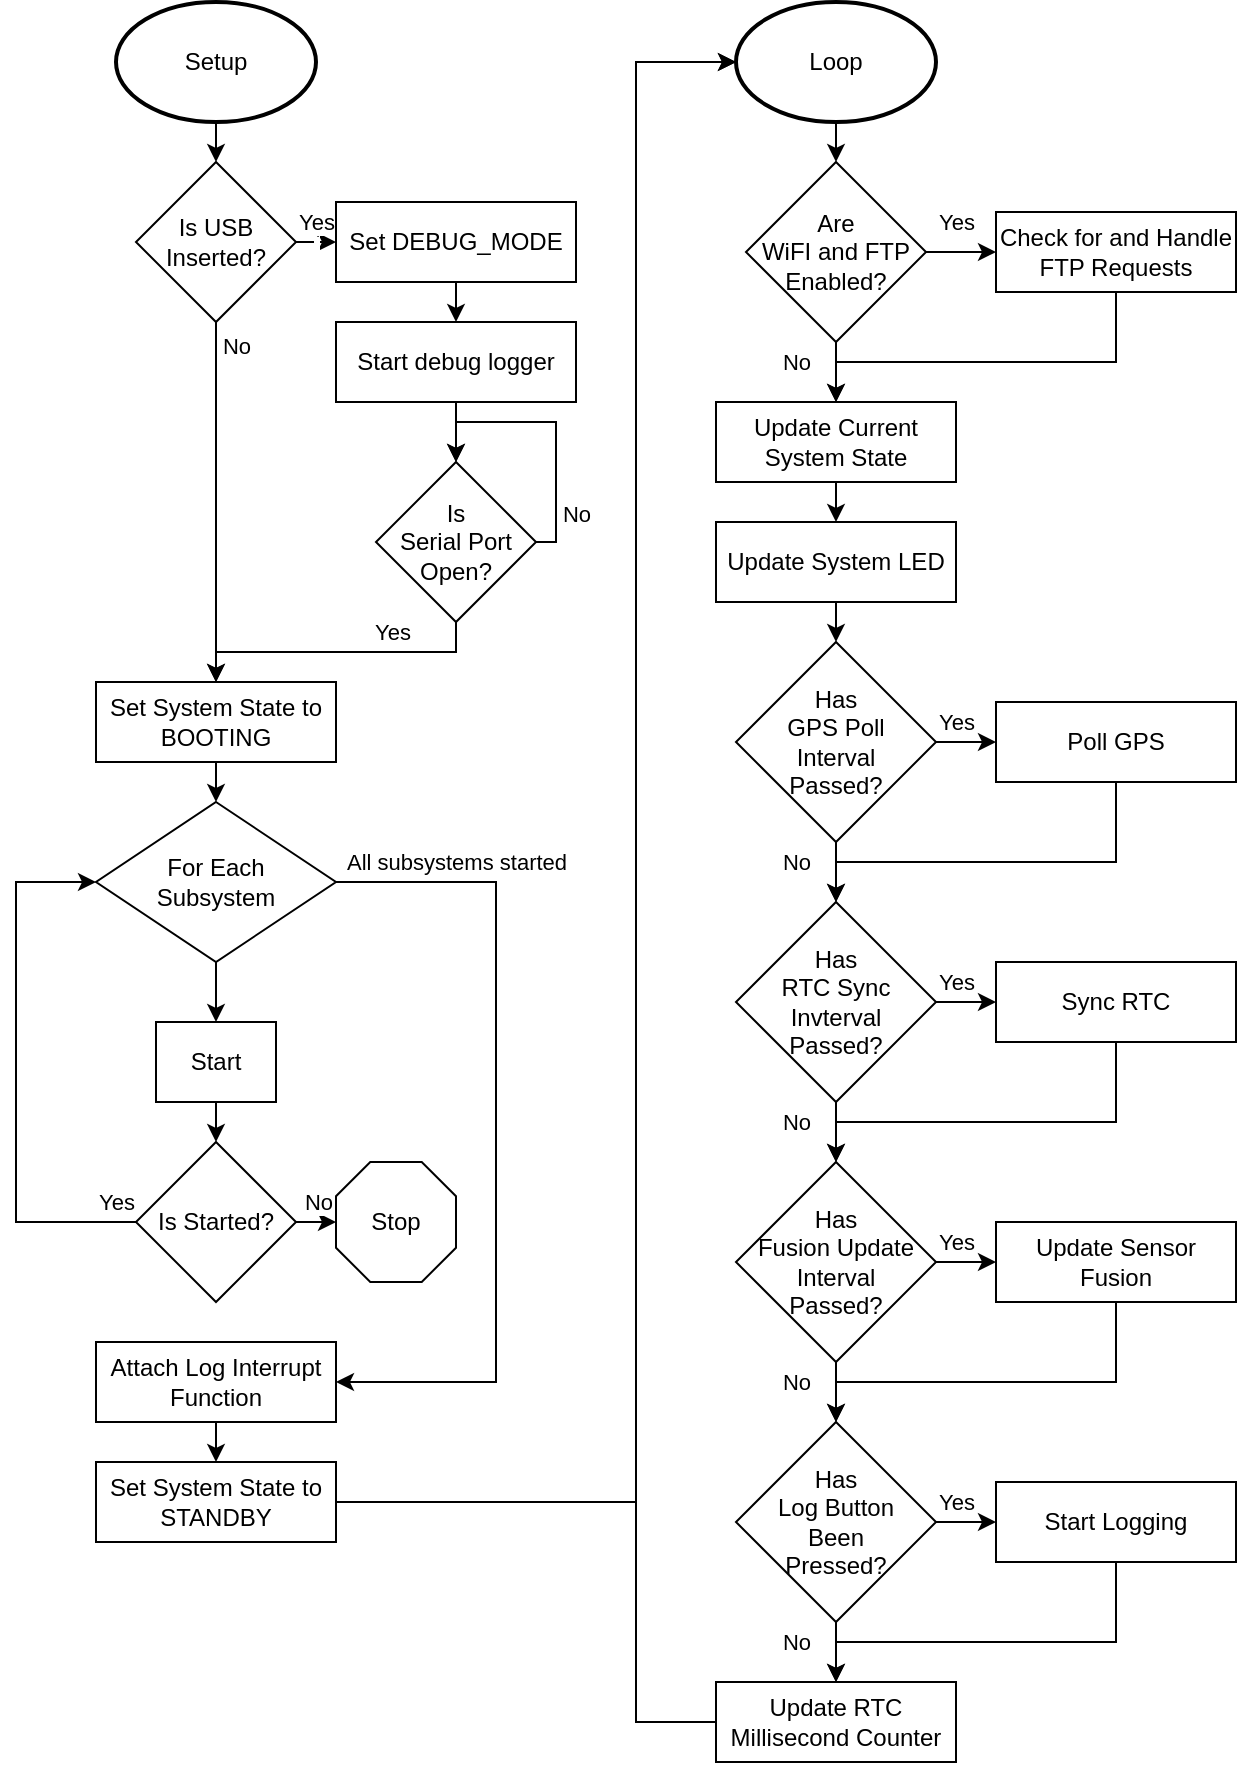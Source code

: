 <mxfile>
    <diagram id="0aIJEmylRXoN_04aA8cD" name="Page-1">
        <mxGraphModel dx="560" dy="1312" grid="1" gridSize="10" guides="1" tooltips="1" connect="1" arrows="1" fold="1" page="1" pageScale="1" pageWidth="850" pageHeight="1100" math="0" shadow="0">
            <root>
                <mxCell id="0"/>
                <mxCell id="1" parent="0"/>
                <mxCell id="6" style="edgeStyle=none;html=1;exitX=0.5;exitY=1;exitDx=0;exitDy=0;exitPerimeter=0;entryX=0.5;entryY=0;entryDx=0;entryDy=0;" edge="1" parent="1" source="3" target="5">
                    <mxGeometry relative="1" as="geometry"/>
                </mxCell>
                <mxCell id="3" value="Setup" style="strokeWidth=2;html=1;shape=mxgraph.flowchart.start_1;whiteSpace=wrap;fontStyle=0" vertex="1" parent="1">
                    <mxGeometry x="180" y="10" width="100" height="60" as="geometry"/>
                </mxCell>
                <mxCell id="11" style="edgeStyle=none;html=1;exitX=0.5;exitY=1;exitDx=0;exitDy=0;entryX=0.5;entryY=0;entryDx=0;entryDy=0;" edge="1" parent="1" source="5" target="10">
                    <mxGeometry relative="1" as="geometry"/>
                </mxCell>
                <mxCell id="22" value="No" style="edgeLabel;html=1;align=center;verticalAlign=middle;resizable=0;points=[];rotation=0;" vertex="1" connectable="0" parent="11">
                    <mxGeometry x="-0.765" y="-1" relative="1" as="geometry">
                        <mxPoint x="11" y="-9" as="offset"/>
                    </mxGeometry>
                </mxCell>
                <mxCell id="23" value="`" style="edgeStyle=orthogonalEdgeStyle;rounded=0;html=1;exitX=1;exitY=0.5;exitDx=0;exitDy=0;entryX=0;entryY=0.5;entryDx=0;entryDy=0;" edge="1" parent="1" source="5" target="7">
                    <mxGeometry relative="1" as="geometry"/>
                </mxCell>
                <mxCell id="24" value="Yes" style="edgeLabel;html=1;align=center;verticalAlign=middle;resizable=0;points=[];" vertex="1" connectable="0" parent="23">
                    <mxGeometry x="-0.746" relative="1" as="geometry">
                        <mxPoint x="7" y="-10" as="offset"/>
                    </mxGeometry>
                </mxCell>
                <mxCell id="5" value="Is USB Inserted?" style="rhombus;whiteSpace=wrap;html=1;" vertex="1" parent="1">
                    <mxGeometry x="190" y="90" width="80" height="80" as="geometry"/>
                </mxCell>
                <mxCell id="25" style="edgeStyle=orthogonalEdgeStyle;rounded=0;html=1;exitX=0.5;exitY=1;exitDx=0;exitDy=0;entryX=0.5;entryY=0;entryDx=0;entryDy=0;" edge="1" parent="1" source="7" target="8">
                    <mxGeometry relative="1" as="geometry"/>
                </mxCell>
                <mxCell id="7" value="Set DEBUG_MODE" style="rounded=0;whiteSpace=wrap;html=1;" vertex="1" parent="1">
                    <mxGeometry x="290" y="110" width="120" height="40" as="geometry"/>
                </mxCell>
                <mxCell id="13" style="edgeStyle=orthogonalEdgeStyle;rounded=0;html=1;exitX=0.5;exitY=1;exitDx=0;exitDy=0;entryX=0.5;entryY=0;entryDx=0;entryDy=0;" edge="1" parent="1" source="8" target="9">
                    <mxGeometry relative="1" as="geometry"/>
                </mxCell>
                <mxCell id="8" value="Start debug logger" style="rounded=0;whiteSpace=wrap;html=1;" vertex="1" parent="1">
                    <mxGeometry x="290" y="170" width="120" height="40" as="geometry"/>
                </mxCell>
                <mxCell id="12" style="edgeStyle=orthogonalEdgeStyle;html=1;exitX=0.5;exitY=1;exitDx=0;exitDy=0;entryX=0.5;entryY=0;entryDx=0;entryDy=0;rounded=0;" edge="1" parent="1" source="9" target="10">
                    <mxGeometry relative="1" as="geometry"/>
                </mxCell>
                <mxCell id="21" value="Yes" style="edgeLabel;html=1;align=center;verticalAlign=middle;resizable=0;points=[];" vertex="1" connectable="0" parent="12">
                    <mxGeometry x="0.374" relative="1" as="geometry">
                        <mxPoint x="56" y="-10" as="offset"/>
                    </mxGeometry>
                </mxCell>
                <mxCell id="9" value="Is &lt;br&gt;Serial Port Open?" style="rhombus;whiteSpace=wrap;html=1;" vertex="1" parent="1">
                    <mxGeometry x="310" y="240" width="80" height="80" as="geometry"/>
                </mxCell>
                <mxCell id="37" style="edgeStyle=orthogonalEdgeStyle;rounded=0;html=1;exitX=0.5;exitY=1;exitDx=0;exitDy=0;entryX=0.5;entryY=0;entryDx=0;entryDy=0;" edge="1" parent="1" source="10" target="28">
                    <mxGeometry relative="1" as="geometry"/>
                </mxCell>
                <mxCell id="10" value="Set System State to BOOTING" style="rounded=0;whiteSpace=wrap;html=1;" vertex="1" parent="1">
                    <mxGeometry x="170" y="350" width="120" height="40" as="geometry"/>
                </mxCell>
                <mxCell id="18" style="edgeStyle=orthogonalEdgeStyle;html=1;exitX=1;exitY=0.5;exitDx=0;exitDy=0;rounded=0;entryX=0.5;entryY=0;entryDx=0;entryDy=0;" edge="1" parent="1" source="9" target="9">
                    <mxGeometry relative="1" as="geometry">
                        <mxPoint x="360" y="320" as="sourcePoint"/>
                        <mxPoint x="400" y="230" as="targetPoint"/>
                        <Array as="points">
                            <mxPoint x="400" y="280"/>
                            <mxPoint x="400" y="220"/>
                            <mxPoint x="350" y="220"/>
                        </Array>
                    </mxGeometry>
                </mxCell>
                <mxCell id="20" value="No" style="edgeLabel;html=1;align=center;verticalAlign=middle;resizable=0;points=[];" vertex="1" connectable="0" parent="18">
                    <mxGeometry x="-0.563" y="-1" relative="1" as="geometry">
                        <mxPoint x="9" y="6" as="offset"/>
                    </mxGeometry>
                </mxCell>
                <mxCell id="44" style="edgeStyle=orthogonalEdgeStyle;rounded=0;html=1;exitX=0.5;exitY=1;exitDx=0;exitDy=0;entryX=0.5;entryY=0;entryDx=0;entryDy=0;" edge="1" parent="1" source="28" target="38">
                    <mxGeometry relative="1" as="geometry"/>
                </mxCell>
                <mxCell id="51" style="edgeStyle=orthogonalEdgeStyle;rounded=0;html=1;exitX=1;exitY=0.5;exitDx=0;exitDy=0;entryX=1;entryY=0.5;entryDx=0;entryDy=0;" edge="1" parent="1" source="28" target="50">
                    <mxGeometry relative="1" as="geometry">
                        <Array as="points">
                            <mxPoint x="370" y="450"/>
                            <mxPoint x="370" y="700"/>
                        </Array>
                    </mxGeometry>
                </mxCell>
                <mxCell id="106" value="All subsystems started" style="edgeLabel;html=1;align=center;verticalAlign=middle;resizable=0;points=[];" vertex="1" connectable="0" parent="51">
                    <mxGeometry x="-0.957" relative="1" as="geometry">
                        <mxPoint x="51" y="-10" as="offset"/>
                    </mxGeometry>
                </mxCell>
                <mxCell id="28" value="For Each &lt;br&gt;Subsystem" style="rhombus;whiteSpace=wrap;html=1;" vertex="1" parent="1">
                    <mxGeometry x="170" y="410" width="120" height="80" as="geometry"/>
                </mxCell>
                <mxCell id="33" value="Stop" style="whiteSpace=wrap;html=1;shape=mxgraph.basic.octagon2;align=center;verticalAlign=middle;dx=8.57;" vertex="1" parent="1">
                    <mxGeometry x="290" y="590" width="60" height="60" as="geometry"/>
                </mxCell>
                <mxCell id="48" style="edgeStyle=orthogonalEdgeStyle;rounded=0;html=1;exitX=0.5;exitY=1;exitDx=0;exitDy=0;entryX=0.5;entryY=0;entryDx=0;entryDy=0;" edge="1" parent="1" source="38" target="46">
                    <mxGeometry relative="1" as="geometry"/>
                </mxCell>
                <mxCell id="38" value="Start" style="rounded=0;whiteSpace=wrap;html=1;" vertex="1" parent="1">
                    <mxGeometry x="200" y="520" width="60" height="40" as="geometry"/>
                </mxCell>
                <mxCell id="68" style="edgeStyle=orthogonalEdgeStyle;rounded=0;html=1;exitX=1;exitY=0.5;exitDx=0;exitDy=0;entryX=0;entryY=0.5;entryDx=0;entryDy=0;entryPerimeter=0;" edge="1" parent="1" source="39" target="40">
                    <mxGeometry relative="1" as="geometry">
                        <Array as="points">
                            <mxPoint x="440" y="760"/>
                            <mxPoint x="440" y="40"/>
                        </Array>
                    </mxGeometry>
                </mxCell>
                <mxCell id="39" value="Set System State to STANDBY" style="rounded=0;whiteSpace=wrap;html=1;" vertex="1" parent="1">
                    <mxGeometry x="170" y="740" width="120" height="40" as="geometry"/>
                </mxCell>
                <mxCell id="57" style="edgeStyle=orthogonalEdgeStyle;rounded=0;html=1;exitX=0.5;exitY=1;exitDx=0;exitDy=0;exitPerimeter=0;entryX=0.5;entryY=0;entryDx=0;entryDy=0;" edge="1" parent="1" source="40" target="54">
                    <mxGeometry relative="1" as="geometry"/>
                </mxCell>
                <mxCell id="40" value="Loop" style="strokeWidth=2;html=1;shape=mxgraph.flowchart.start_1;whiteSpace=wrap;fontStyle=0" vertex="1" parent="1">
                    <mxGeometry x="490" y="10" width="100" height="60" as="geometry"/>
                </mxCell>
                <mxCell id="47" style="edgeStyle=orthogonalEdgeStyle;rounded=0;html=1;exitX=1;exitY=0.5;exitDx=0;exitDy=0;entryX=0;entryY=0.5;entryDx=0;entryDy=0;entryPerimeter=0;" edge="1" parent="1" source="46" target="33">
                    <mxGeometry relative="1" as="geometry"/>
                </mxCell>
                <mxCell id="104" value="No" style="edgeLabel;html=1;align=center;verticalAlign=middle;resizable=0;points=[];" vertex="1" connectable="0" parent="47">
                    <mxGeometry x="-0.756" relative="1" as="geometry">
                        <mxPoint x="8" y="-10" as="offset"/>
                    </mxGeometry>
                </mxCell>
                <mxCell id="49" style="edgeStyle=orthogonalEdgeStyle;rounded=0;html=1;exitX=0;exitY=0.5;exitDx=0;exitDy=0;entryX=0;entryY=0.5;entryDx=0;entryDy=0;" edge="1" parent="1" source="46" target="28">
                    <mxGeometry relative="1" as="geometry">
                        <Array as="points">
                            <mxPoint x="130" y="620"/>
                            <mxPoint x="130" y="450"/>
                        </Array>
                    </mxGeometry>
                </mxCell>
                <mxCell id="105" value="Yes" style="edgeLabel;html=1;align=center;verticalAlign=middle;resizable=0;points=[];" vertex="1" connectable="0" parent="49">
                    <mxGeometry x="-0.852" y="-1" relative="1" as="geometry">
                        <mxPoint x="10" y="-9" as="offset"/>
                    </mxGeometry>
                </mxCell>
                <mxCell id="46" value="Is Started?" style="rhombus;whiteSpace=wrap;html=1;" vertex="1" parent="1">
                    <mxGeometry x="190" y="580" width="80" height="80" as="geometry"/>
                </mxCell>
                <mxCell id="52" style="edgeStyle=orthogonalEdgeStyle;rounded=0;html=1;exitX=0.5;exitY=1;exitDx=0;exitDy=0;entryX=0.5;entryY=0;entryDx=0;entryDy=0;" edge="1" parent="1" source="50" target="39">
                    <mxGeometry relative="1" as="geometry"/>
                </mxCell>
                <mxCell id="50" value="Attach Log Interrupt Function" style="rounded=0;whiteSpace=wrap;html=1;" vertex="1" parent="1">
                    <mxGeometry x="170" y="680" width="120" height="40" as="geometry"/>
                </mxCell>
                <mxCell id="66" style="edgeStyle=orthogonalEdgeStyle;rounded=0;html=1;exitX=1;exitY=0.5;exitDx=0;exitDy=0;entryX=0;entryY=0.5;entryDx=0;entryDy=0;" edge="1" parent="1" source="54" target="55">
                    <mxGeometry relative="1" as="geometry"/>
                </mxCell>
                <mxCell id="67" style="edgeStyle=orthogonalEdgeStyle;rounded=0;html=1;exitX=0.5;exitY=1;exitDx=0;exitDy=0;entryX=0.5;entryY=0;entryDx=0;entryDy=0;" edge="1" parent="1" source="54" target="58">
                    <mxGeometry relative="1" as="geometry"/>
                </mxCell>
                <mxCell id="54" value="Are&lt;br&gt;WiFI and FTP&lt;br&gt;Enabled?" style="rhombus;whiteSpace=wrap;html=1;" vertex="1" parent="1">
                    <mxGeometry x="495" y="90" width="90" height="90" as="geometry"/>
                </mxCell>
                <mxCell id="59" style="edgeStyle=orthogonalEdgeStyle;rounded=0;html=1;exitX=0.5;exitY=1;exitDx=0;exitDy=0;entryX=0.5;entryY=0;entryDx=0;entryDy=0;" edge="1" parent="1" source="55" target="58">
                    <mxGeometry relative="1" as="geometry">
                        <Array as="points">
                            <mxPoint x="680" y="190"/>
                            <mxPoint x="540" y="190"/>
                        </Array>
                    </mxGeometry>
                </mxCell>
                <mxCell id="95" value="No" style="edgeLabel;html=1;align=center;verticalAlign=middle;resizable=0;points=[];" vertex="1" connectable="0" parent="59">
                    <mxGeometry x="0.795" y="-2" relative="1" as="geometry">
                        <mxPoint x="-18" as="offset"/>
                    </mxGeometry>
                </mxCell>
                <mxCell id="55" value="Check for and Handle FTP Requests" style="rounded=0;whiteSpace=wrap;html=1;" vertex="1" parent="1">
                    <mxGeometry x="620" y="115" width="120" height="40" as="geometry"/>
                </mxCell>
                <mxCell id="61" style="edgeStyle=orthogonalEdgeStyle;rounded=0;html=1;exitX=0.5;exitY=1;exitDx=0;exitDy=0;entryX=0.5;entryY=0;entryDx=0;entryDy=0;" edge="1" parent="1" source="58" target="60">
                    <mxGeometry relative="1" as="geometry"/>
                </mxCell>
                <mxCell id="58" value="Update Current System State" style="rounded=0;whiteSpace=wrap;html=1;" vertex="1" parent="1">
                    <mxGeometry x="480" y="210" width="120" height="40" as="geometry"/>
                </mxCell>
                <mxCell id="63" style="edgeStyle=orthogonalEdgeStyle;rounded=0;html=1;exitX=0.5;exitY=1;exitDx=0;exitDy=0;entryX=0.5;entryY=0;entryDx=0;entryDy=0;" edge="1" parent="1" source="60" target="62">
                    <mxGeometry relative="1" as="geometry"/>
                </mxCell>
                <mxCell id="60" value="Update System LED" style="rounded=0;whiteSpace=wrap;html=1;" vertex="1" parent="1">
                    <mxGeometry x="480" y="270" width="120" height="40" as="geometry"/>
                </mxCell>
                <mxCell id="77" style="edgeStyle=orthogonalEdgeStyle;rounded=0;html=1;exitX=0.5;exitY=1;exitDx=0;exitDy=0;entryX=0.5;entryY=0;entryDx=0;entryDy=0;" edge="1" parent="1" source="62" target="69">
                    <mxGeometry relative="1" as="geometry"/>
                </mxCell>
                <mxCell id="81" style="edgeStyle=orthogonalEdgeStyle;rounded=0;html=1;exitX=1;exitY=0.5;exitDx=0;exitDy=0;entryX=0;entryY=0.5;entryDx=0;entryDy=0;" edge="1" parent="1" source="62" target="64">
                    <mxGeometry relative="1" as="geometry">
                        <Array as="points">
                            <mxPoint x="600" y="380"/>
                            <mxPoint x="600" y="380"/>
                        </Array>
                    </mxGeometry>
                </mxCell>
                <mxCell id="89" value="Yes" style="edgeLabel;html=1;align=center;verticalAlign=middle;resizable=0;points=[];" vertex="1" connectable="0" parent="81">
                    <mxGeometry x="-0.268" relative="1" as="geometry">
                        <mxPoint x="-1" y="-10" as="offset"/>
                    </mxGeometry>
                </mxCell>
                <mxCell id="62" value="Has &lt;br&gt;GPS Poll &lt;br&gt;Interval &lt;br&gt;Passed?" style="rhombus;whiteSpace=wrap;html=1;" vertex="1" parent="1">
                    <mxGeometry x="490" y="330" width="100" height="100" as="geometry"/>
                </mxCell>
                <mxCell id="83" style="edgeStyle=orthogonalEdgeStyle;rounded=0;html=1;exitX=0.5;exitY=1;exitDx=0;exitDy=0;entryX=0.5;entryY=0;entryDx=0;entryDy=0;" edge="1" parent="1" source="64" target="69">
                    <mxGeometry relative="1" as="geometry">
                        <Array as="points">
                            <mxPoint x="680" y="440"/>
                            <mxPoint x="540" y="440"/>
                        </Array>
                    </mxGeometry>
                </mxCell>
                <mxCell id="64" value="Poll GPS" style="rounded=0;whiteSpace=wrap;html=1;" vertex="1" parent="1">
                    <mxGeometry x="620" y="360" width="120" height="40" as="geometry"/>
                </mxCell>
                <mxCell id="80" style="edgeStyle=orthogonalEdgeStyle;rounded=0;html=1;exitX=0.5;exitY=1;exitDx=0;exitDy=0;entryX=0.5;entryY=0;entryDx=0;entryDy=0;" edge="1" parent="1" source="69" target="72">
                    <mxGeometry relative="1" as="geometry"/>
                </mxCell>
                <mxCell id="82" style="edgeStyle=orthogonalEdgeStyle;rounded=0;html=1;exitX=1;exitY=0.5;exitDx=0;exitDy=0;entryX=0;entryY=0.5;entryDx=0;entryDy=0;" edge="1" parent="1" source="69" target="70">
                    <mxGeometry relative="1" as="geometry"/>
                </mxCell>
                <mxCell id="69" value="Has &lt;br&gt;RTC Sync Invterval &lt;br&gt;Passed?" style="rhombus;whiteSpace=wrap;html=1;" vertex="1" parent="1">
                    <mxGeometry x="490" y="460" width="100" height="100" as="geometry"/>
                </mxCell>
                <mxCell id="84" style="edgeStyle=orthogonalEdgeStyle;rounded=0;html=1;exitX=0.5;exitY=1;exitDx=0;exitDy=0;entryX=0.5;entryY=0;entryDx=0;entryDy=0;" edge="1" parent="1" source="70" target="72">
                    <mxGeometry relative="1" as="geometry">
                        <Array as="points">
                            <mxPoint x="680" y="570"/>
                            <mxPoint x="540" y="570"/>
                        </Array>
                    </mxGeometry>
                </mxCell>
                <mxCell id="70" value="Sync RTC" style="rounded=0;whiteSpace=wrap;html=1;" vertex="1" parent="1">
                    <mxGeometry x="620" y="490" width="120" height="40" as="geometry"/>
                </mxCell>
                <mxCell id="79" style="edgeStyle=orthogonalEdgeStyle;rounded=0;html=1;exitX=0.5;exitY=1;exitDx=0;exitDy=0;entryX=0.5;entryY=0;entryDx=0;entryDy=0;" edge="1" parent="1" source="72" target="74">
                    <mxGeometry relative="1" as="geometry"/>
                </mxCell>
                <mxCell id="88" style="edgeStyle=orthogonalEdgeStyle;rounded=0;html=1;exitX=1;exitY=0.5;exitDx=0;exitDy=0;entryX=0;entryY=0.5;entryDx=0;entryDy=0;" edge="1" parent="1" source="72" target="73">
                    <mxGeometry relative="1" as="geometry"/>
                </mxCell>
                <mxCell id="72" value="Has &lt;br&gt;Fusion Update &lt;br&gt;Interval &lt;br&gt;Passed?" style="rhombus;whiteSpace=wrap;html=1;" vertex="1" parent="1">
                    <mxGeometry x="490" y="590" width="100" height="100" as="geometry"/>
                </mxCell>
                <mxCell id="85" style="edgeStyle=orthogonalEdgeStyle;rounded=0;html=1;exitX=0.5;exitY=1;exitDx=0;exitDy=0;entryX=0.5;entryY=0;entryDx=0;entryDy=0;" edge="1" parent="1" source="73" target="74">
                    <mxGeometry relative="1" as="geometry">
                        <Array as="points">
                            <mxPoint x="680" y="700"/>
                            <mxPoint x="540" y="700"/>
                        </Array>
                    </mxGeometry>
                </mxCell>
                <mxCell id="73" value="Update Sensor Fusion" style="rounded=0;whiteSpace=wrap;html=1;" vertex="1" parent="1">
                    <mxGeometry x="620" y="620" width="120" height="40" as="geometry"/>
                </mxCell>
                <mxCell id="78" style="edgeStyle=orthogonalEdgeStyle;rounded=0;html=1;exitX=0.5;exitY=1;exitDx=0;exitDy=0;entryX=0.5;entryY=0;entryDx=0;entryDy=0;" edge="1" parent="1" source="74" target="76">
                    <mxGeometry relative="1" as="geometry"/>
                </mxCell>
                <mxCell id="87" style="edgeStyle=orthogonalEdgeStyle;rounded=0;html=1;exitX=1;exitY=0.5;exitDx=0;exitDy=0;entryX=0;entryY=0.5;entryDx=0;entryDy=0;" edge="1" parent="1" source="74" target="75">
                    <mxGeometry relative="1" as="geometry"/>
                </mxCell>
                <mxCell id="74" value="Has &lt;br&gt;Log Button &lt;br&gt;Been &lt;br&gt;Pressed?" style="rhombus;whiteSpace=wrap;html=1;" vertex="1" parent="1">
                    <mxGeometry x="490" y="720" width="100" height="100" as="geometry"/>
                </mxCell>
                <mxCell id="86" style="edgeStyle=orthogonalEdgeStyle;rounded=0;html=1;exitX=0.5;exitY=1;exitDx=0;exitDy=0;entryX=0.5;entryY=0;entryDx=0;entryDy=0;" edge="1" parent="1" source="75" target="76">
                    <mxGeometry relative="1" as="geometry">
                        <Array as="points">
                            <mxPoint x="680" y="830"/>
                            <mxPoint x="540" y="830"/>
                        </Array>
                    </mxGeometry>
                </mxCell>
                <mxCell id="75" value="Start Logging" style="rounded=0;whiteSpace=wrap;html=1;" vertex="1" parent="1">
                    <mxGeometry x="620" y="750" width="120" height="40" as="geometry"/>
                </mxCell>
                <mxCell id="103" style="edgeStyle=orthogonalEdgeStyle;rounded=0;html=1;exitX=0;exitY=0.5;exitDx=0;exitDy=0;entryX=0;entryY=0.5;entryDx=0;entryDy=0;entryPerimeter=0;" edge="1" parent="1" source="76" target="40">
                    <mxGeometry relative="1" as="geometry">
                        <Array as="points">
                            <mxPoint x="440" y="870"/>
                            <mxPoint x="440" y="40"/>
                        </Array>
                    </mxGeometry>
                </mxCell>
                <mxCell id="76" value="Update RTC Millisecond Counter" style="rounded=0;whiteSpace=wrap;html=1;" vertex="1" parent="1">
                    <mxGeometry x="480" y="850" width="120" height="40" as="geometry"/>
                </mxCell>
                <mxCell id="90" value="Yes" style="edgeLabel;html=1;align=center;verticalAlign=middle;resizable=0;points=[];" vertex="1" connectable="0" parent="1">
                    <mxGeometry x="600" y="500" as="geometry"/>
                </mxCell>
                <mxCell id="91" value="Yes" style="edgeLabel;html=1;align=center;verticalAlign=middle;resizable=0;points=[];" vertex="1" connectable="0" parent="1">
                    <mxGeometry x="600" y="630" as="geometry"/>
                </mxCell>
                <mxCell id="93" value="Yes" style="edgeLabel;html=1;align=center;verticalAlign=middle;resizable=0;points=[];" vertex="1" connectable="0" parent="1">
                    <mxGeometry x="600" y="760" as="geometry"/>
                </mxCell>
                <mxCell id="94" value="Yes" style="edgeLabel;html=1;align=center;verticalAlign=middle;resizable=0;points=[];" vertex="1" connectable="0" parent="1">
                    <mxGeometry x="600" y="120" as="geometry"/>
                </mxCell>
                <mxCell id="99" value="No" style="edgeLabel;html=1;align=center;verticalAlign=middle;resizable=0;points=[];" vertex="1" connectable="0" parent="1">
                    <mxGeometry x="520" y="440.002" as="geometry"/>
                </mxCell>
                <mxCell id="100" value="No" style="edgeLabel;html=1;align=center;verticalAlign=middle;resizable=0;points=[];" vertex="1" connectable="0" parent="1">
                    <mxGeometry x="520" y="570.002" as="geometry"/>
                </mxCell>
                <mxCell id="101" value="No" style="edgeLabel;html=1;align=center;verticalAlign=middle;resizable=0;points=[];" vertex="1" connectable="0" parent="1">
                    <mxGeometry x="520" y="700.002" as="geometry"/>
                </mxCell>
                <mxCell id="102" value="No" style="edgeLabel;html=1;align=center;verticalAlign=middle;resizable=0;points=[];" vertex="1" connectable="0" parent="1">
                    <mxGeometry x="520" y="830.002" as="geometry"/>
                </mxCell>
            </root>
        </mxGraphModel>
    </diagram>
</mxfile>